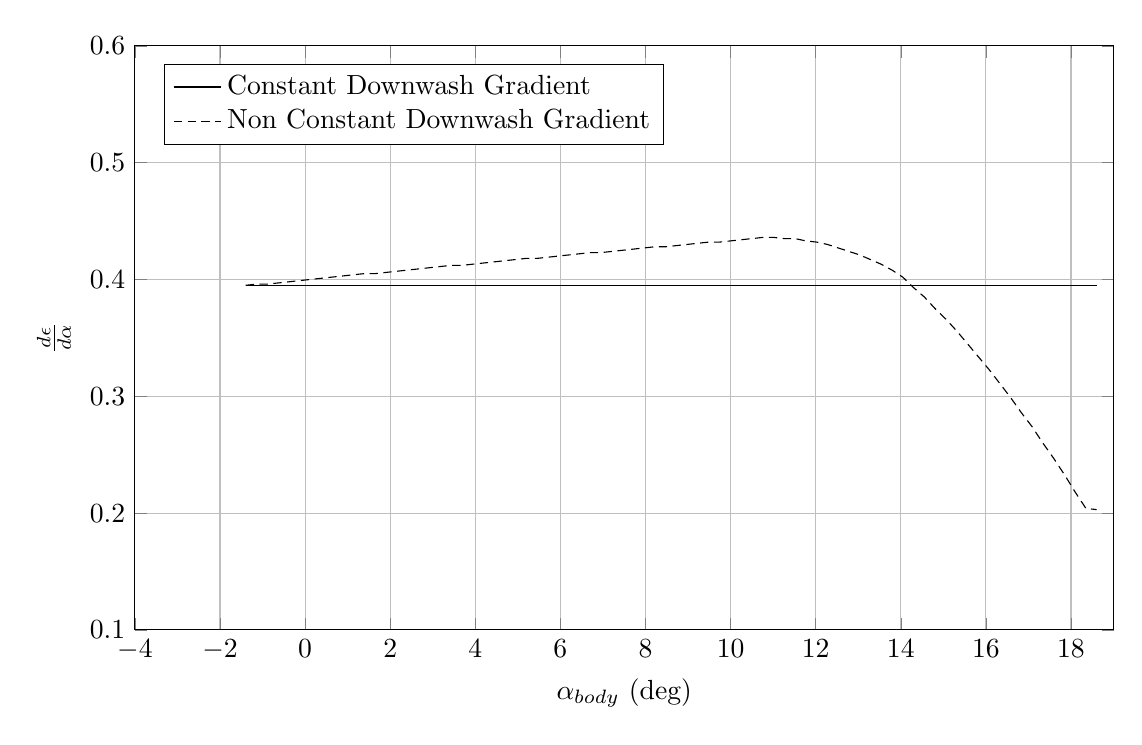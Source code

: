 %Downwash gradient vs Alpha Body NEW
\begin{tikzpicture}

\begin{axis}[
width=14.01cm,
height=9cm,
scaled ticks=false, tick label style={/pgf/number format/fixed},
xmin=-4,
xmax=19,
xlabel={$\alpha_{body}$ (deg)},
xmajorgrids,
ymin=0.1,
ymax=0.6,
ylabel={$\frac{d \epsilon}{d \alpha}$ },
ymajorgrids,
legend style={at={(0.03,0.9)},anchor=west,draw=black,fill=white,legend cell align=left},
legend entries = {Constant Downwash Gradient\\Non Constant Downwash Gradient\\}
]

\addplot [
color=black,
solid
]
table[row sep=crcr]{
-1.396	0.395\\
-1.143	0.395\\
-0.89	0.395\\
-0.636	0.395\\
-0.383	0.395\\
-0.13	0.395\\
0.123	0.395\\
0.376	0.395\\
0.629	0.395\\
0.882	0.395\\
1.136	0.395\\
1.389	0.395\\
1.642	0.395\\
1.895	0.395\\
2.148	0.395\\
2.401	0.395\\
2.655	0.395\\
2.908	0.395\\
3.161	0.395\\
3.414	0.395\\
3.667	0.395\\
3.92	0.395\\
4.174	0.395\\
4.427	0.395\\
4.68	0.395\\
4.933	0.395\\
5.186	0.395\\
5.439	0.395\\
5.693	0.395\\
5.946	0.395\\
6.199	0.395\\
6.452	0.395\\
6.705	0.395\\
6.958	0.395\\
7.212	0.395\\
7.465	0.395\\
7.718	0.395\\
7.971	0.395\\
8.224	0.395\\
8.477	0.395\\
8.731	0.395\\
8.984	0.395\\
9.237	0.395\\
9.49	0.395\\
9.743	0.395\\
9.996	0.395\\
10.25	0.395\\
10.503	0.395\\
10.756	0.395\\
11.009	0.395\\
11.262	0.395\\
11.515	0.395\\
11.769	0.395\\
12.022	0.395\\
12.275	0.395\\
12.528	0.395\\
12.781	0.395\\
13.034	0.395\\
13.288	0.395\\
13.541	0.395\\
13.794	0.395\\
14.047	0.395\\
14.3	0.395\\
14.553	0.395\\
14.807	0.395\\
15.06	0.395\\
15.313	0.395\\
15.566	0.395\\
15.819	0.395\\
16.072	0.395\\
16.326	0.395\\
16.579	0.395\\
16.832	0.395\\
17.085	0.395\\
17.338	0.395\\
17.591	0.395\\
17.845	0.395\\
18.098	0.395\\
18.351	0.395\\
18.604	0.395\\
};

\addplot [
color=black,
densely dashed
]
table[row sep=crcr]{
-1.396	0.395\\
-1.143	0.396\\
-0.89	0.396\\
-0.636	0.397\\
-0.383	0.398\\
-0.13	0.399\\
0.123	0.4\\
0.376	0.401\\
0.629	0.402\\
0.882	0.403\\
1.136	0.404\\
1.389	0.405\\
1.642	0.405\\
1.895	0.406\\
2.148	0.407\\
2.401	0.408\\
2.655	0.409\\
2.908	0.41\\
3.161	0.411\\
3.414	0.412\\
3.667	0.412\\
3.92	0.413\\
4.174	0.414\\
4.427	0.415\\
4.68	0.416\\
4.933	0.417\\
5.186	0.418\\
5.439	0.418\\
5.693	0.419\\
5.946	0.42\\
6.199	0.421\\
6.452	0.422\\
6.705	0.423\\
6.958	0.423\\
7.212	0.424\\
7.465	0.425\\
7.718	0.426\\
7.971	0.427\\
8.224	0.428\\
8.477	0.428\\
8.731	0.429\\
8.984	0.43\\
9.237	0.431\\
9.49	0.432\\
9.743	0.432\\
9.996	0.433\\
10.25	0.434\\
10.503	0.435\\
10.756	0.436\\
11.009	0.436\\
11.262	0.435\\
11.515	0.435\\
11.769	0.433\\
12.022	0.432\\
12.275	0.43\\
12.528	0.427\\
12.781	0.424\\
13.034	0.421\\
13.288	0.417\\
13.541	0.413\\
13.794	0.408\\
14.047	0.402\\
14.3	0.393\\
14.553	0.385\\
14.807	0.375\\
15.06	0.366\\
15.313	0.356\\
15.566	0.345\\
15.819	0.334\\
16.072	0.323\\
16.326	0.311\\
16.579	0.299\\
16.832	0.286\\
17.085	0.274\\
17.338	0.26\\
17.591	0.247\\
17.845	0.233\\
18.098	0.218\\
18.351	0.204\\
18.604	0.203\\
};
\end{axis}
\end{tikzpicture}%
